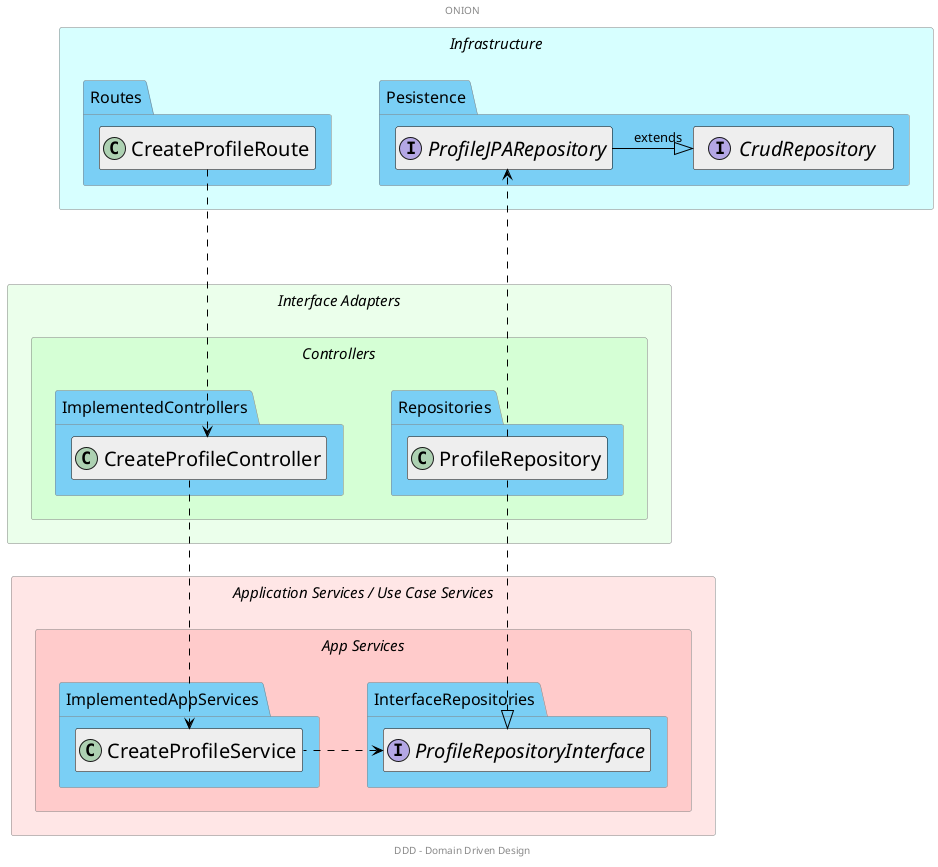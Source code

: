 @startuml
'https://plantuml.com/class-diagram

'######################
'######################  start config
skinparam linetype ortho
hide members
'hide circle

skinparam minClassWidth 200
skinparam nodesep 80
skinparam ranksep 20
skinparam padding 3

skinparam package  {
    BackgroundColor white
    BorderColor grey
    shadowing false
    FontStyle normal
    FontSize 16
    borderThickness 0.5
    fontColor #000
}

skinparam legend {
    backgroundColor white
    borderColor white
    shadowing false
    FontStyle normal
    FontSize 12
    borderThickness 0.5
    fontColor black
    padding 0
    DesignedBorderColor white
}

skinparam class {
    stereotypeFontSize 10
    fontSize 20
    fontName Helvetica

    arrowColor black
    arrowThickness 1
    attributeIconSize 0

    borderColor black
    borderThickness 0.5
    backgroundColor #eee


}

skinparam entity {
    backgroundColor red
    borderColor black
    borderThickness 0.5

}

skinparam rectangle {
    shadowing false
    fontSize 15
    textAlignment left
    fontStyle italic
    stereotypeFontSize 10
    borderThickness 0.5

}


'HEADER FOOTER DESCRIPTIONS
center header ONION
center footer DDD - Domain Driven Design

'###################### end config
'######################


rectangle Infrastructure #80FFFF50  {


    package Routes #7acff5 {

        class CreateProfileRoute



    }
    package "Pesistence" #7acff5  {

                interface ProfileJPARepository

                interface CrudRepository

              }


}


rectangle "Interface Adapters" #C0FFC050  {



      rectangle "Controllers" #C0FFC080  {



          package "ImplementedControllers" #7acff5  {

            class CreateProfileController



          }

          package "Repositories" #7acff5  {

            class ProfileRepository

          }

      }

}

rectangle "Application Services / Use Case Services" #FFAFAF50  {

rectangle "App Services" #FFAFAF80  {



          package "ImplementedAppServices" #7acff5  {

            class CreateProfileService


          }

          package "InterfaceRepositories" #7acff5  {

            interface ProfileRepositoryInterface


          }

      }

}



CreateProfileRoute ....down.> CreateProfileController


CreateProfileController ..> CreateProfileService

ProfileRepository .down..|> ProfileRepositoryInterface


CreateProfileService ...left.> ProfileRepositoryInterface




ProfileRepository ..> ProfileJPARepository
ProfileJPARepository --right----|> "extends" CrudRepository


@enduml